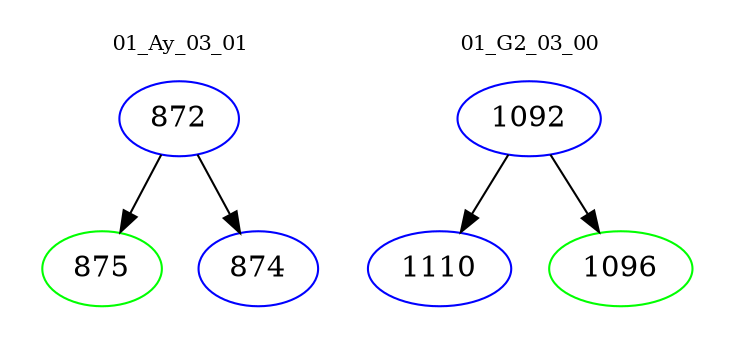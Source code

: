 digraph{
subgraph cluster_0 {
color = white
label = "01_Ay_03_01";
fontsize=10;
T0_872 [label="872", color="blue"]
T0_872 -> T0_875 [color="black"]
T0_875 [label="875", color="green"]
T0_872 -> T0_874 [color="black"]
T0_874 [label="874", color="blue"]
}
subgraph cluster_1 {
color = white
label = "01_G2_03_00";
fontsize=10;
T1_1092 [label="1092", color="blue"]
T1_1092 -> T1_1110 [color="black"]
T1_1110 [label="1110", color="blue"]
T1_1092 -> T1_1096 [color="black"]
T1_1096 [label="1096", color="green"]
}
}

